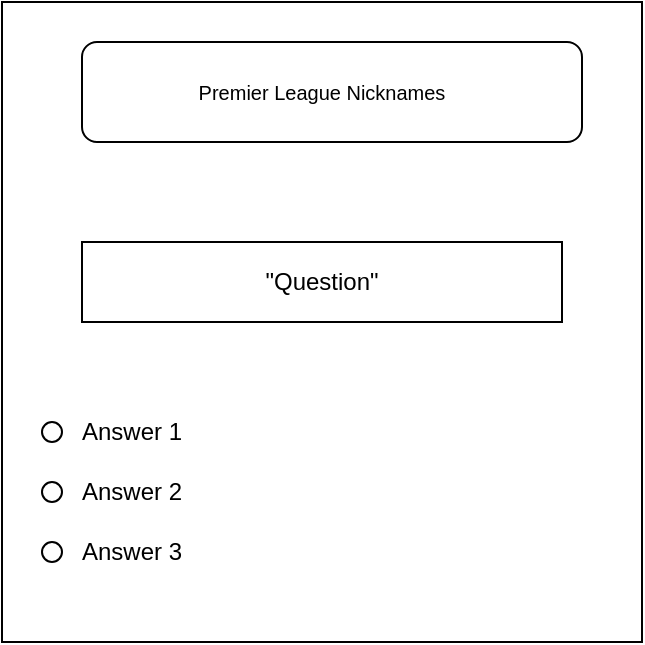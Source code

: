 <mxfile>
    <diagram id="8shHVnYKQbgLU-5kx6pA" name="Page-1">
        <mxGraphModel dx="1118" dy="790" grid="1" gridSize="10" guides="1" tooltips="1" connect="1" arrows="1" fold="1" page="1" pageScale="1" pageWidth="850" pageHeight="1100" math="0" shadow="0">
            <root>
                <mxCell id="0"/>
                <mxCell id="1" parent="0"/>
                <mxCell id="2" value="" style="whiteSpace=wrap;html=1;aspect=fixed;" vertex="1" parent="1">
                    <mxGeometry x="230" y="140" width="320" height="320" as="geometry"/>
                </mxCell>
                <mxCell id="3" value="" style="rounded=1;whiteSpace=wrap;html=1;" vertex="1" parent="1">
                    <mxGeometry x="270" y="160" width="250" height="50" as="geometry"/>
                </mxCell>
                <mxCell id="4" value="&lt;font size=&quot;1&quot;&gt;Premier League Nicknames&lt;/font&gt;" style="text;html=1;strokeColor=none;fillColor=none;align=center;verticalAlign=middle;whiteSpace=wrap;rounded=0;" vertex="1" parent="1">
                    <mxGeometry x="290" y="172.5" width="200" height="25" as="geometry"/>
                </mxCell>
                <mxCell id="5" value="&quot;Question&quot;" style="rounded=0;whiteSpace=wrap;html=1;" vertex="1" parent="1">
                    <mxGeometry x="270" y="260" width="240" height="40" as="geometry"/>
                </mxCell>
                <mxCell id="6" value="" style="ellipse;whiteSpace=wrap;html=1;aspect=fixed;" vertex="1" parent="1">
                    <mxGeometry x="250" y="350" width="10" height="10" as="geometry"/>
                </mxCell>
                <mxCell id="7" value="" style="ellipse;whiteSpace=wrap;html=1;aspect=fixed;" vertex="1" parent="1">
                    <mxGeometry x="250" y="380" width="10" height="10" as="geometry"/>
                </mxCell>
                <mxCell id="8" value="" style="ellipse;whiteSpace=wrap;html=1;aspect=fixed;" vertex="1" parent="1">
                    <mxGeometry x="250" y="410" width="10" height="10" as="geometry"/>
                </mxCell>
                <mxCell id="9" value="Answer 1" style="text;html=1;strokeColor=none;fillColor=none;align=center;verticalAlign=middle;whiteSpace=wrap;rounded=0;" vertex="1" parent="1">
                    <mxGeometry x="260" y="347.5" width="70" height="15" as="geometry"/>
                </mxCell>
                <mxCell id="10" value="Answer 2" style="text;html=1;strokeColor=none;fillColor=none;align=center;verticalAlign=middle;whiteSpace=wrap;rounded=0;" vertex="1" parent="1">
                    <mxGeometry x="260" y="377.5" width="70" height="15" as="geometry"/>
                </mxCell>
                <mxCell id="12" value="Answer 3" style="text;html=1;strokeColor=none;fillColor=none;align=center;verticalAlign=middle;whiteSpace=wrap;rounded=0;" vertex="1" parent="1">
                    <mxGeometry x="260" y="407.5" width="70" height="15" as="geometry"/>
                </mxCell>
            </root>
        </mxGraphModel>
    </diagram>
</mxfile>